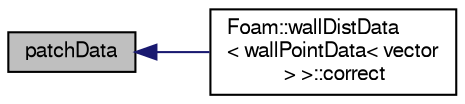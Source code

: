 digraph "patchData"
{
  bgcolor="transparent";
  edge [fontname="FreeSans",fontsize="10",labelfontname="FreeSans",labelfontsize="10"];
  node [fontname="FreeSans",fontsize="10",shape=record];
  rankdir="LR";
  Node25 [label="patchData",height=0.2,width=0.4,color="black", fillcolor="grey75", style="filled", fontcolor="black"];
  Node25 -> Node26 [dir="back",color="midnightblue",fontsize="10",style="solid",fontname="FreeSans"];
  Node26 [label="Foam::wallDistData\l\< wallPointData\< vector\l \> \>::correct",height=0.2,width=0.4,color="black",URL="$a22902.html#a3ae44b28050c3aa494c1d8e18cf618c1",tooltip="Correct for mesh geom/topo changes. "];
}
